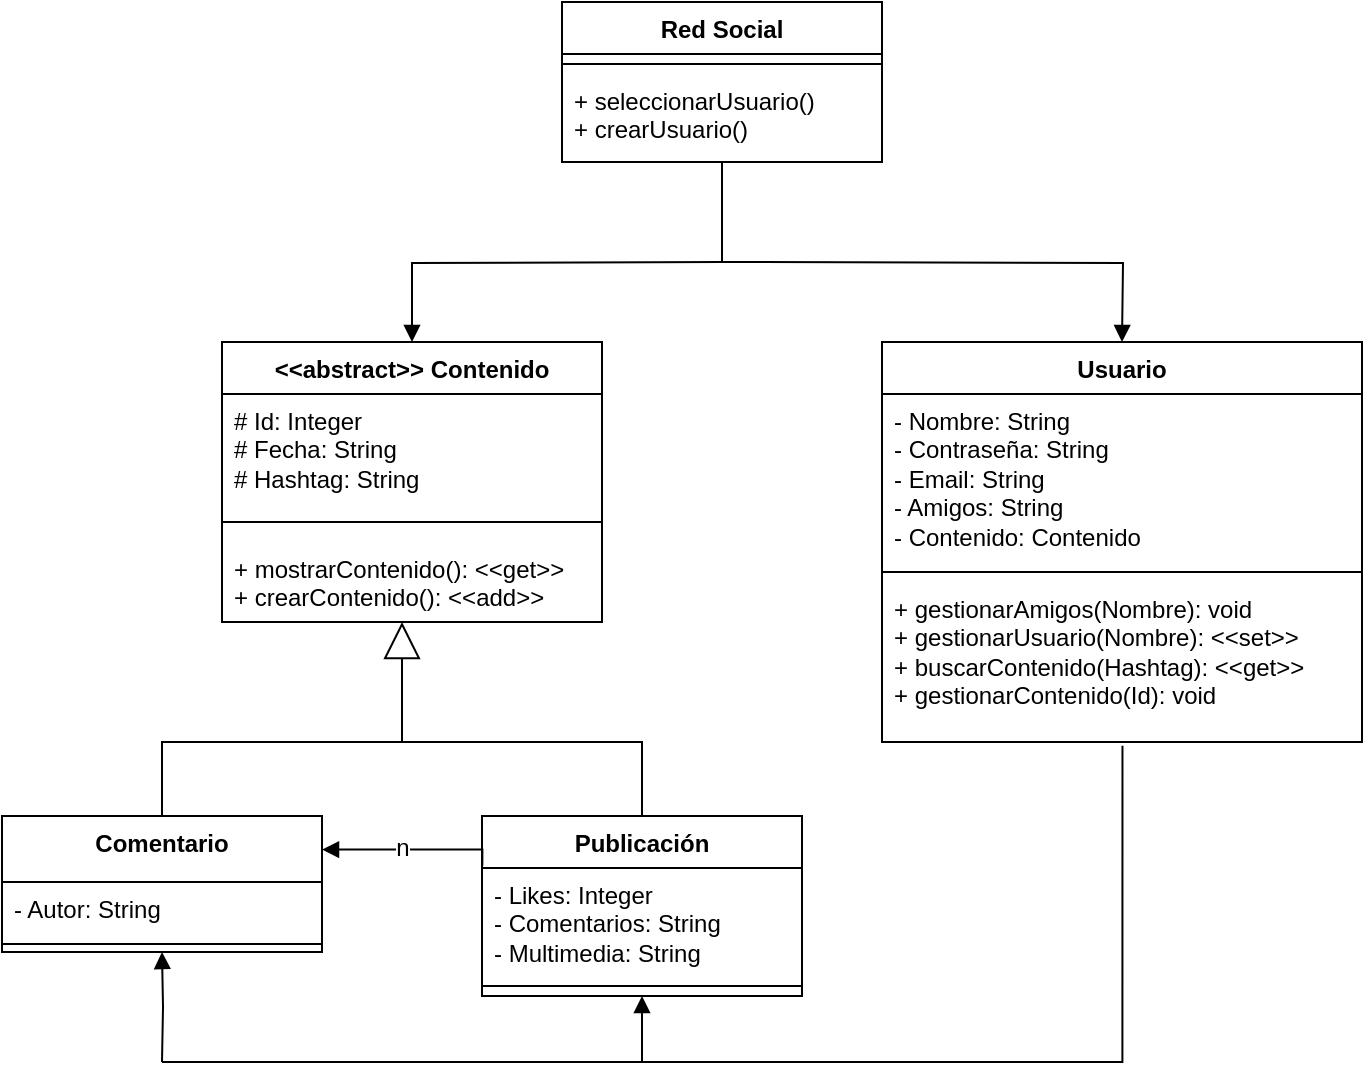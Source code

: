 <mxfile version="26.0.16">
  <diagram id="C5RBs43oDa-KdzZeNtuy" name="Page-1">
    <mxGraphModel dx="1036" dy="656" grid="1" gridSize="10" guides="1" tooltips="1" connect="1" arrows="1" fold="1" page="1" pageScale="1" pageWidth="827" pageHeight="1169" math="0" shadow="0">
      <root>
        <mxCell id="WIyWlLk6GJQsqaUBKTNV-0" />
        <mxCell id="WIyWlLk6GJQsqaUBKTNV-1" parent="WIyWlLk6GJQsqaUBKTNV-0" />
        <mxCell id="s699RsXedqeOyzz-GIu1-4" value="&lt;div&gt;&amp;lt;&amp;lt;abstract&amp;gt;&amp;gt; Contenido&lt;/div&gt;&lt;div&gt;&lt;br&gt;&lt;/div&gt;" style="swimlane;fontStyle=1;align=center;verticalAlign=top;childLayout=stackLayout;horizontal=1;startSize=26;horizontalStack=0;resizeParent=1;resizeParentMax=0;resizeLast=0;collapsible=1;marginBottom=0;whiteSpace=wrap;html=1;" parent="WIyWlLk6GJQsqaUBKTNV-1" vertex="1">
          <mxGeometry x="190" y="280" width="190" height="140" as="geometry" />
        </mxCell>
        <mxCell id="s699RsXedqeOyzz-GIu1-5" value="&lt;div&gt;# Id: Integer&lt;/div&gt;&lt;div&gt;# Fecha: String&lt;/div&gt;&lt;div&gt;# Hashtag: String&lt;/div&gt;" style="text;strokeColor=none;fillColor=none;align=left;verticalAlign=top;spacingLeft=4;spacingRight=4;overflow=hidden;rotatable=0;points=[[0,0.5],[1,0.5]];portConstraint=eastwest;whiteSpace=wrap;html=1;" parent="s699RsXedqeOyzz-GIu1-4" vertex="1">
          <mxGeometry y="26" width="190" height="54" as="geometry" />
        </mxCell>
        <mxCell id="s699RsXedqeOyzz-GIu1-6" value="" style="line;strokeWidth=1;fillColor=none;align=left;verticalAlign=middle;spacingTop=-1;spacingLeft=3;spacingRight=3;rotatable=0;labelPosition=right;points=[];portConstraint=eastwest;strokeColor=inherit;" parent="s699RsXedqeOyzz-GIu1-4" vertex="1">
          <mxGeometry y="80" width="190" height="20" as="geometry" />
        </mxCell>
        <mxCell id="s699RsXedqeOyzz-GIu1-74" value="&lt;div&gt;+ mostrarContenido(): &amp;lt;&amp;lt;get&amp;gt;&amp;gt;&lt;/div&gt;&lt;div&gt;+ crearContenido(): &amp;lt;&amp;lt;add&amp;gt;&amp;gt;&lt;/div&gt;" style="text;strokeColor=none;fillColor=none;align=left;verticalAlign=top;spacingLeft=4;spacingRight=4;overflow=hidden;rotatable=0;points=[[0,0.5],[1,0.5]];portConstraint=eastwest;whiteSpace=wrap;html=1;" parent="s699RsXedqeOyzz-GIu1-4" vertex="1">
          <mxGeometry y="100" width="190" height="40" as="geometry" />
        </mxCell>
        <mxCell id="s699RsXedqeOyzz-GIu1-16" value="Red Social" style="swimlane;fontStyle=1;align=center;verticalAlign=top;childLayout=stackLayout;horizontal=1;startSize=26;horizontalStack=0;resizeParent=1;resizeParentMax=0;resizeLast=0;collapsible=1;marginBottom=0;whiteSpace=wrap;html=1;fillColor=none;" parent="WIyWlLk6GJQsqaUBKTNV-1" vertex="1">
          <mxGeometry x="360" y="110" width="160" height="80" as="geometry" />
        </mxCell>
        <mxCell id="s699RsXedqeOyzz-GIu1-18" value="" style="line;strokeWidth=1;fillColor=none;align=left;verticalAlign=middle;spacingTop=-1;spacingLeft=3;spacingRight=3;rotatable=0;labelPosition=right;points=[];portConstraint=eastwest;strokeColor=inherit;" parent="s699RsXedqeOyzz-GIu1-16" vertex="1">
          <mxGeometry y="26" width="160" height="10" as="geometry" />
        </mxCell>
        <mxCell id="s699RsXedqeOyzz-GIu1-69" value="&lt;div&gt;+ seleccionarUsuario()&lt;/div&gt;&lt;div&gt;+ crearUsuario()&lt;/div&gt;" style="text;strokeColor=none;fillColor=none;align=left;verticalAlign=top;spacingLeft=4;spacingRight=4;overflow=hidden;rotatable=0;points=[[0,0.5],[1,0.5]];portConstraint=eastwest;whiteSpace=wrap;html=1;" parent="s699RsXedqeOyzz-GIu1-16" vertex="1">
          <mxGeometry y="36" width="160" height="44" as="geometry" />
        </mxCell>
        <mxCell id="s699RsXedqeOyzz-GIu1-21" value="Usuario" style="swimlane;fontStyle=1;align=center;verticalAlign=top;childLayout=stackLayout;horizontal=1;startSize=26;horizontalStack=0;resizeParent=1;resizeParentMax=0;resizeLast=0;collapsible=1;marginBottom=0;whiteSpace=wrap;html=1;" parent="WIyWlLk6GJQsqaUBKTNV-1" vertex="1">
          <mxGeometry x="520" y="280" width="240" height="200" as="geometry" />
        </mxCell>
        <mxCell id="s699RsXedqeOyzz-GIu1-75" value="&lt;div&gt;- Nombre: String&lt;/div&gt;&lt;div&gt;- Contraseña: String&lt;/div&gt;&lt;div&gt;- Email: String&lt;/div&gt;&lt;div&gt;- Amigos: String&lt;/div&gt;&lt;div&gt;- Contenido: Contenido&lt;/div&gt;&lt;div&gt;&lt;br&gt;&lt;/div&gt;" style="text;strokeColor=none;fillColor=none;align=left;verticalAlign=top;spacingLeft=4;spacingRight=4;overflow=hidden;rotatable=0;points=[[0,0.5],[1,0.5]];portConstraint=eastwest;whiteSpace=wrap;html=1;" parent="s699RsXedqeOyzz-GIu1-21" vertex="1">
          <mxGeometry y="26" width="240" height="84" as="geometry" />
        </mxCell>
        <mxCell id="s699RsXedqeOyzz-GIu1-23" value="" style="line;strokeWidth=1;fillColor=none;align=left;verticalAlign=middle;spacingTop=-1;spacingLeft=3;spacingRight=3;rotatable=0;labelPosition=right;points=[];portConstraint=eastwest;strokeColor=inherit;" parent="s699RsXedqeOyzz-GIu1-21" vertex="1">
          <mxGeometry y="110" width="240" height="10" as="geometry" />
        </mxCell>
        <mxCell id="s699RsXedqeOyzz-GIu1-60" value="&lt;div&gt;+ gestionarAmigos(Nombre): void&lt;/div&gt;&lt;div&gt;+ gestionarUsuario(Nombre): &amp;lt;&amp;lt;set&amp;gt;&amp;gt;&lt;/div&gt;&lt;div&gt;+ buscarContenido(Hashtag): &amp;lt;&amp;lt;get&amp;gt;&amp;gt;&lt;/div&gt;&lt;div&gt;+ gestionarContenido(Id): void&lt;/div&gt;" style="text;strokeColor=none;fillColor=none;align=left;verticalAlign=top;spacingLeft=4;spacingRight=4;overflow=hidden;rotatable=0;points=[[0,0.5],[1,0.5]];portConstraint=eastwest;whiteSpace=wrap;html=1;" parent="s699RsXedqeOyzz-GIu1-21" vertex="1">
          <mxGeometry y="120" width="240" height="80" as="geometry" />
        </mxCell>
        <mxCell id="s699RsXedqeOyzz-GIu1-24" value="" style="endArrow=none;html=1;edgeStyle=orthogonalEdgeStyle;rounded=0;" parent="WIyWlLk6GJQsqaUBKTNV-1" target="s699RsXedqeOyzz-GIu1-42" edge="1">
          <mxGeometry relative="1" as="geometry">
            <mxPoint x="280" y="480" as="sourcePoint" />
            <mxPoint x="400" y="520" as="targetPoint" />
            <Array as="points">
              <mxPoint x="280" y="480" />
              <mxPoint x="400" y="480" />
            </Array>
          </mxGeometry>
        </mxCell>
        <mxCell id="s699RsXedqeOyzz-GIu1-27" value="" style="endArrow=none;html=1;edgeStyle=orthogonalEdgeStyle;rounded=0;exitX=0.5;exitY=0;exitDx=0;exitDy=0;" parent="WIyWlLk6GJQsqaUBKTNV-1" source="s699RsXedqeOyzz-GIu1-39" edge="1">
          <mxGeometry relative="1" as="geometry">
            <mxPoint x="160" y="480" as="sourcePoint" />
            <mxPoint x="280" y="480" as="targetPoint" />
            <Array as="points">
              <mxPoint x="160" y="480" />
              <mxPoint x="280" y="480" />
            </Array>
          </mxGeometry>
        </mxCell>
        <mxCell id="s699RsXedqeOyzz-GIu1-28" value="" style="endArrow=none;html=1;edgeStyle=orthogonalEdgeStyle;rounded=0;exitX=0.5;exitY=1;exitDx=0;exitDy=0;" parent="WIyWlLk6GJQsqaUBKTNV-1" source="s699RsXedqeOyzz-GIu1-16" edge="1">
          <mxGeometry relative="1" as="geometry">
            <mxPoint x="440" y="200" as="sourcePoint" />
            <mxPoint x="440" y="240" as="targetPoint" />
            <Array as="points" />
          </mxGeometry>
        </mxCell>
        <mxCell id="s699RsXedqeOyzz-GIu1-34" value="" style="endArrow=block;endFill=1;html=1;edgeStyle=orthogonalEdgeStyle;align=left;verticalAlign=top;rounded=0;entryX=0.5;entryY=0;entryDx=0;entryDy=0;" parent="WIyWlLk6GJQsqaUBKTNV-1" edge="1">
          <mxGeometry x="-1" y="-64" relative="1" as="geometry">
            <mxPoint x="440" y="240" as="sourcePoint" />
            <mxPoint x="640" y="280" as="targetPoint" />
            <mxPoint x="-40" y="-14" as="offset" />
          </mxGeometry>
        </mxCell>
        <mxCell id="s699RsXedqeOyzz-GIu1-36" value="" style="endArrow=block;endFill=1;html=1;edgeStyle=orthogonalEdgeStyle;align=left;verticalAlign=top;rounded=0;" parent="WIyWlLk6GJQsqaUBKTNV-1" target="s699RsXedqeOyzz-GIu1-4" edge="1">
          <mxGeometry x="-1" y="80" relative="1" as="geometry">
            <mxPoint x="440" y="240" as="sourcePoint" />
            <mxPoint x="570" y="250" as="targetPoint" />
            <mxPoint x="80" y="-80" as="offset" />
          </mxGeometry>
        </mxCell>
        <mxCell id="s699RsXedqeOyzz-GIu1-39" value="Comentario" style="swimlane;fontStyle=1;align=center;verticalAlign=top;childLayout=stackLayout;horizontal=1;startSize=33;horizontalStack=0;resizeParent=1;resizeParentMax=0;resizeLast=0;collapsible=1;marginBottom=0;whiteSpace=wrap;html=1;" parent="WIyWlLk6GJQsqaUBKTNV-1" vertex="1">
          <mxGeometry x="80" y="517" width="160" height="68" as="geometry" />
        </mxCell>
        <mxCell id="12EFkG_3rl6QTJ-l8d9U-1" value="- Autor: String" style="text;strokeColor=none;fillColor=none;align=left;verticalAlign=top;spacingLeft=4;spacingRight=4;overflow=hidden;rotatable=0;points=[[0,0.5],[1,0.5]];portConstraint=eastwest;whiteSpace=wrap;html=1;" parent="s699RsXedqeOyzz-GIu1-39" vertex="1">
          <mxGeometry y="33" width="160" height="27" as="geometry" />
        </mxCell>
        <mxCell id="s699RsXedqeOyzz-GIu1-41" value="" style="line;strokeWidth=1;fillColor=none;align=left;verticalAlign=middle;spacingTop=-1;spacingLeft=3;spacingRight=3;rotatable=0;labelPosition=right;points=[];portConstraint=eastwest;strokeColor=inherit;" parent="s699RsXedqeOyzz-GIu1-39" vertex="1">
          <mxGeometry y="60" width="160" height="8" as="geometry" />
        </mxCell>
        <mxCell id="s699RsXedqeOyzz-GIu1-42" value="Publicación" style="swimlane;fontStyle=1;align=center;verticalAlign=top;childLayout=stackLayout;horizontal=1;startSize=26;horizontalStack=0;resizeParent=1;resizeParentMax=0;resizeLast=0;collapsible=1;marginBottom=0;whiteSpace=wrap;html=1;" parent="WIyWlLk6GJQsqaUBKTNV-1" vertex="1">
          <mxGeometry x="320" y="517" width="160" height="90" as="geometry" />
        </mxCell>
        <mxCell id="s699RsXedqeOyzz-GIu1-43" value="&lt;div&gt;&lt;span style=&quot;background-color: transparent; color: light-dark(rgb(0, 0, 0), rgb(255, 255, 255));&quot;&gt;- Likes: Integer&lt;/span&gt;&lt;/div&gt;&lt;div&gt;&lt;span style=&quot;background-color: transparent; color: light-dark(rgb(0, 0, 0), rgb(255, 255, 255));&quot;&gt;- Comentarios: String&amp;nbsp;&lt;/span&gt;&lt;/div&gt;&lt;div&gt;&lt;span style=&quot;background-color: transparent; color: light-dark(rgb(0, 0, 0), rgb(255, 255, 255));&quot;&gt;- Multimedia: String&lt;/span&gt;&lt;/div&gt;" style="text;strokeColor=none;fillColor=none;align=left;verticalAlign=top;spacingLeft=4;spacingRight=4;overflow=hidden;rotatable=0;points=[[0,0.5],[1,0.5]];portConstraint=eastwest;whiteSpace=wrap;html=1;" parent="s699RsXedqeOyzz-GIu1-42" vertex="1">
          <mxGeometry y="26" width="160" height="54" as="geometry" />
        </mxCell>
        <mxCell id="s699RsXedqeOyzz-GIu1-44" value="" style="line;strokeWidth=1;fillColor=none;align=left;verticalAlign=middle;spacingTop=-1;spacingLeft=3;spacingRight=3;rotatable=0;labelPosition=right;points=[];portConstraint=eastwest;strokeColor=inherit;" parent="s699RsXedqeOyzz-GIu1-42" vertex="1">
          <mxGeometry y="80" width="160" height="10" as="geometry" />
        </mxCell>
        <mxCell id="s699RsXedqeOyzz-GIu1-78" value="" style="endArrow=none;html=1;edgeStyle=orthogonalEdgeStyle;rounded=0;exitX=0.501;exitY=1.023;exitDx=0;exitDy=0;exitPerimeter=0;" parent="WIyWlLk6GJQsqaUBKTNV-1" source="s699RsXedqeOyzz-GIu1-60" edge="1">
          <mxGeometry relative="1" as="geometry">
            <mxPoint x="630" y="510" as="sourcePoint" />
            <mxPoint x="160" y="640" as="targetPoint" />
            <Array as="points">
              <mxPoint x="640" y="640" />
              <mxPoint x="160" y="640" />
            </Array>
          </mxGeometry>
        </mxCell>
        <mxCell id="s699RsXedqeOyzz-GIu1-81" value="" style="endArrow=block;endFill=1;html=1;edgeStyle=orthogonalEdgeStyle;align=left;verticalAlign=top;rounded=0;entryX=0.5;entryY=1;entryDx=0;entryDy=0;" parent="WIyWlLk6GJQsqaUBKTNV-1" target="s699RsXedqeOyzz-GIu1-39" edge="1">
          <mxGeometry x="-1" relative="1" as="geometry">
            <mxPoint x="160" y="640" as="sourcePoint" />
            <mxPoint x="160" y="610" as="targetPoint" />
            <Array as="points" />
          </mxGeometry>
        </mxCell>
        <mxCell id="s699RsXedqeOyzz-GIu1-84" value="" style="endArrow=block;endFill=1;html=1;edgeStyle=orthogonalEdgeStyle;align=left;verticalAlign=top;rounded=0;entryX=0.5;entryY=1;entryDx=0;entryDy=0;" parent="WIyWlLk6GJQsqaUBKTNV-1" target="s699RsXedqeOyzz-GIu1-42" edge="1">
          <mxGeometry x="-1" relative="1" as="geometry">
            <mxPoint x="400" y="640" as="sourcePoint" />
            <mxPoint x="170" y="561" as="targetPoint" />
            <Array as="points">
              <mxPoint x="400" y="610" />
              <mxPoint x="400" y="610" />
            </Array>
          </mxGeometry>
        </mxCell>
        <mxCell id="s699RsXedqeOyzz-GIu1-85" value="" style="endArrow=block;endFill=1;html=1;edgeStyle=orthogonalEdgeStyle;align=left;verticalAlign=top;rounded=0;exitX=0.001;exitY=0.277;exitDx=0;exitDy=0;entryX=1;entryY=0.5;entryDx=0;entryDy=0;exitPerimeter=0;" parent="WIyWlLk6GJQsqaUBKTNV-1" source="s699RsXedqeOyzz-GIu1-42" edge="1">
          <mxGeometry x="-1" relative="1" as="geometry">
            <mxPoint x="320" y="534.25" as="sourcePoint" />
            <mxPoint x="240" y="533.75" as="targetPoint" />
            <Array as="points">
              <mxPoint x="240" y="534" />
            </Array>
          </mxGeometry>
        </mxCell>
        <mxCell id="12EFkG_3rl6QTJ-l8d9U-0" value="n" style="edgeLabel;html=1;align=center;verticalAlign=middle;resizable=0;points=[];fontSize=12;" parent="s699RsXedqeOyzz-GIu1-85" vertex="1" connectable="0">
          <mxGeometry x="-0.145" y="-1" relative="1" as="geometry">
            <mxPoint x="-11" as="offset" />
          </mxGeometry>
        </mxCell>
        <mxCell id="12EFkG_3rl6QTJ-l8d9U-2" value="" style="endArrow=block;endSize=16;endFill=0;html=1;rounded=0;fontSize=12;curved=1;" parent="WIyWlLk6GJQsqaUBKTNV-1" edge="1">
          <mxGeometry width="160" relative="1" as="geometry">
            <mxPoint x="280" y="480" as="sourcePoint" />
            <mxPoint x="280" y="420" as="targetPoint" />
          </mxGeometry>
        </mxCell>
      </root>
    </mxGraphModel>
  </diagram>
</mxfile>
